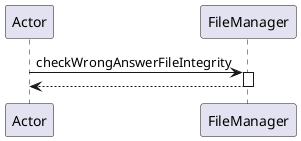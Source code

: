 @startuml
participant Actor
Actor -> FileManager : checkWrongAnswerFileIntegrity
activate FileManager

return
@enduml